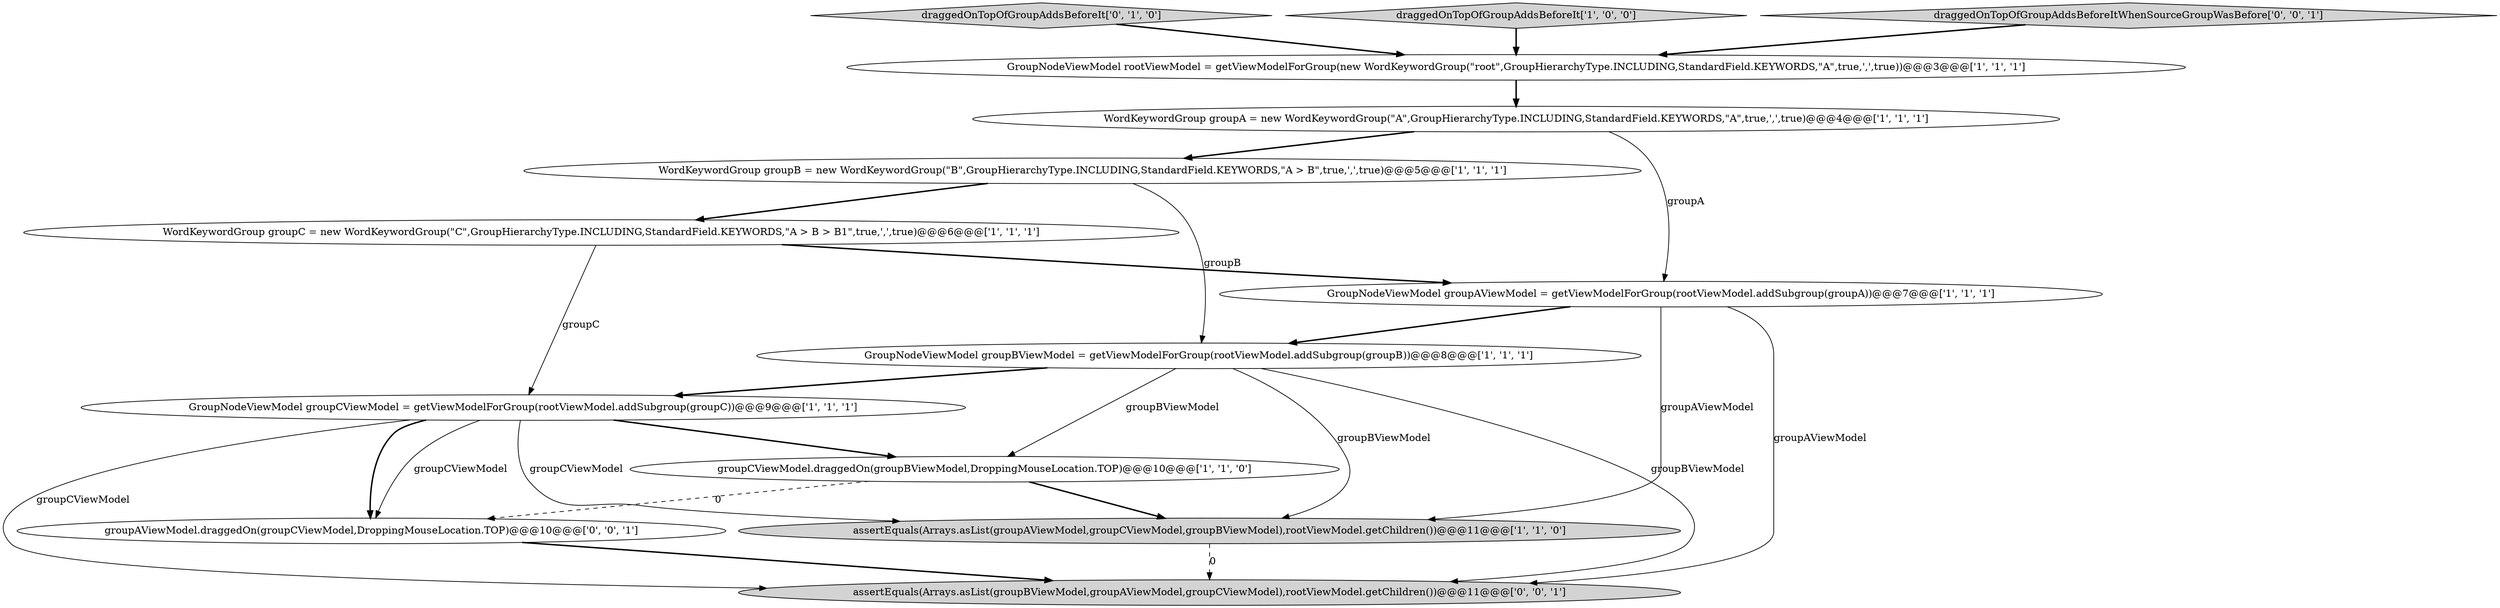 digraph {
10 [style = filled, label = "draggedOnTopOfGroupAddsBeforeIt['0', '1', '0']", fillcolor = lightgray, shape = diamond image = "AAA0AAABBB2BBB"];
1 [style = filled, label = "groupCViewModel.draggedOn(groupBViewModel,DroppingMouseLocation.TOP)@@@10@@@['1', '1', '0']", fillcolor = white, shape = ellipse image = "AAA0AAABBB1BBB"];
4 [style = filled, label = "WordKeywordGroup groupB = new WordKeywordGroup(\"B\",GroupHierarchyType.INCLUDING,StandardField.KEYWORDS,\"A > B\",true,',',true)@@@5@@@['1', '1', '1']", fillcolor = white, shape = ellipse image = "AAA0AAABBB1BBB"];
0 [style = filled, label = "GroupNodeViewModel groupCViewModel = getViewModelForGroup(rootViewModel.addSubgroup(groupC))@@@9@@@['1', '1', '1']", fillcolor = white, shape = ellipse image = "AAA0AAABBB1BBB"];
3 [style = filled, label = "draggedOnTopOfGroupAddsBeforeIt['1', '0', '0']", fillcolor = lightgray, shape = diamond image = "AAA0AAABBB1BBB"];
6 [style = filled, label = "WordKeywordGroup groupA = new WordKeywordGroup(\"A\",GroupHierarchyType.INCLUDING,StandardField.KEYWORDS,\"A\",true,',',true)@@@4@@@['1', '1', '1']", fillcolor = white, shape = ellipse image = "AAA0AAABBB1BBB"];
5 [style = filled, label = "GroupNodeViewModel groupBViewModel = getViewModelForGroup(rootViewModel.addSubgroup(groupB))@@@8@@@['1', '1', '1']", fillcolor = white, shape = ellipse image = "AAA0AAABBB1BBB"];
8 [style = filled, label = "assertEquals(Arrays.asList(groupAViewModel,groupCViewModel,groupBViewModel),rootViewModel.getChildren())@@@11@@@['1', '1', '0']", fillcolor = lightgray, shape = ellipse image = "AAA0AAABBB1BBB"];
9 [style = filled, label = "WordKeywordGroup groupC = new WordKeywordGroup(\"C\",GroupHierarchyType.INCLUDING,StandardField.KEYWORDS,\"A > B > B1\",true,',',true)@@@6@@@['1', '1', '1']", fillcolor = white, shape = ellipse image = "AAA0AAABBB1BBB"];
13 [style = filled, label = "assertEquals(Arrays.asList(groupBViewModel,groupAViewModel,groupCViewModel),rootViewModel.getChildren())@@@11@@@['0', '0', '1']", fillcolor = lightgray, shape = ellipse image = "AAA0AAABBB3BBB"];
7 [style = filled, label = "GroupNodeViewModel rootViewModel = getViewModelForGroup(new WordKeywordGroup(\"root\",GroupHierarchyType.INCLUDING,StandardField.KEYWORDS,\"A\",true,',',true))@@@3@@@['1', '1', '1']", fillcolor = white, shape = ellipse image = "AAA0AAABBB1BBB"];
11 [style = filled, label = "groupAViewModel.draggedOn(groupCViewModel,DroppingMouseLocation.TOP)@@@10@@@['0', '0', '1']", fillcolor = white, shape = ellipse image = "AAA0AAABBB3BBB"];
12 [style = filled, label = "draggedOnTopOfGroupAddsBeforeItWhenSourceGroupWasBefore['0', '0', '1']", fillcolor = lightgray, shape = diamond image = "AAA0AAABBB3BBB"];
2 [style = filled, label = "GroupNodeViewModel groupAViewModel = getViewModelForGroup(rootViewModel.addSubgroup(groupA))@@@7@@@['1', '1', '1']", fillcolor = white, shape = ellipse image = "AAA0AAABBB1BBB"];
4->9 [style = bold, label=""];
1->8 [style = bold, label=""];
0->8 [style = solid, label="groupCViewModel"];
9->2 [style = bold, label=""];
0->13 [style = solid, label="groupCViewModel"];
0->11 [style = bold, label=""];
2->8 [style = solid, label="groupAViewModel"];
10->7 [style = bold, label=""];
12->7 [style = bold, label=""];
5->13 [style = solid, label="groupBViewModel"];
8->13 [style = dashed, label="0"];
6->4 [style = bold, label=""];
5->0 [style = bold, label=""];
3->7 [style = bold, label=""];
0->11 [style = solid, label="groupCViewModel"];
5->8 [style = solid, label="groupBViewModel"];
5->1 [style = solid, label="groupBViewModel"];
0->1 [style = bold, label=""];
1->11 [style = dashed, label="0"];
9->0 [style = solid, label="groupC"];
11->13 [style = bold, label=""];
7->6 [style = bold, label=""];
4->5 [style = solid, label="groupB"];
2->13 [style = solid, label="groupAViewModel"];
6->2 [style = solid, label="groupA"];
2->5 [style = bold, label=""];
}
